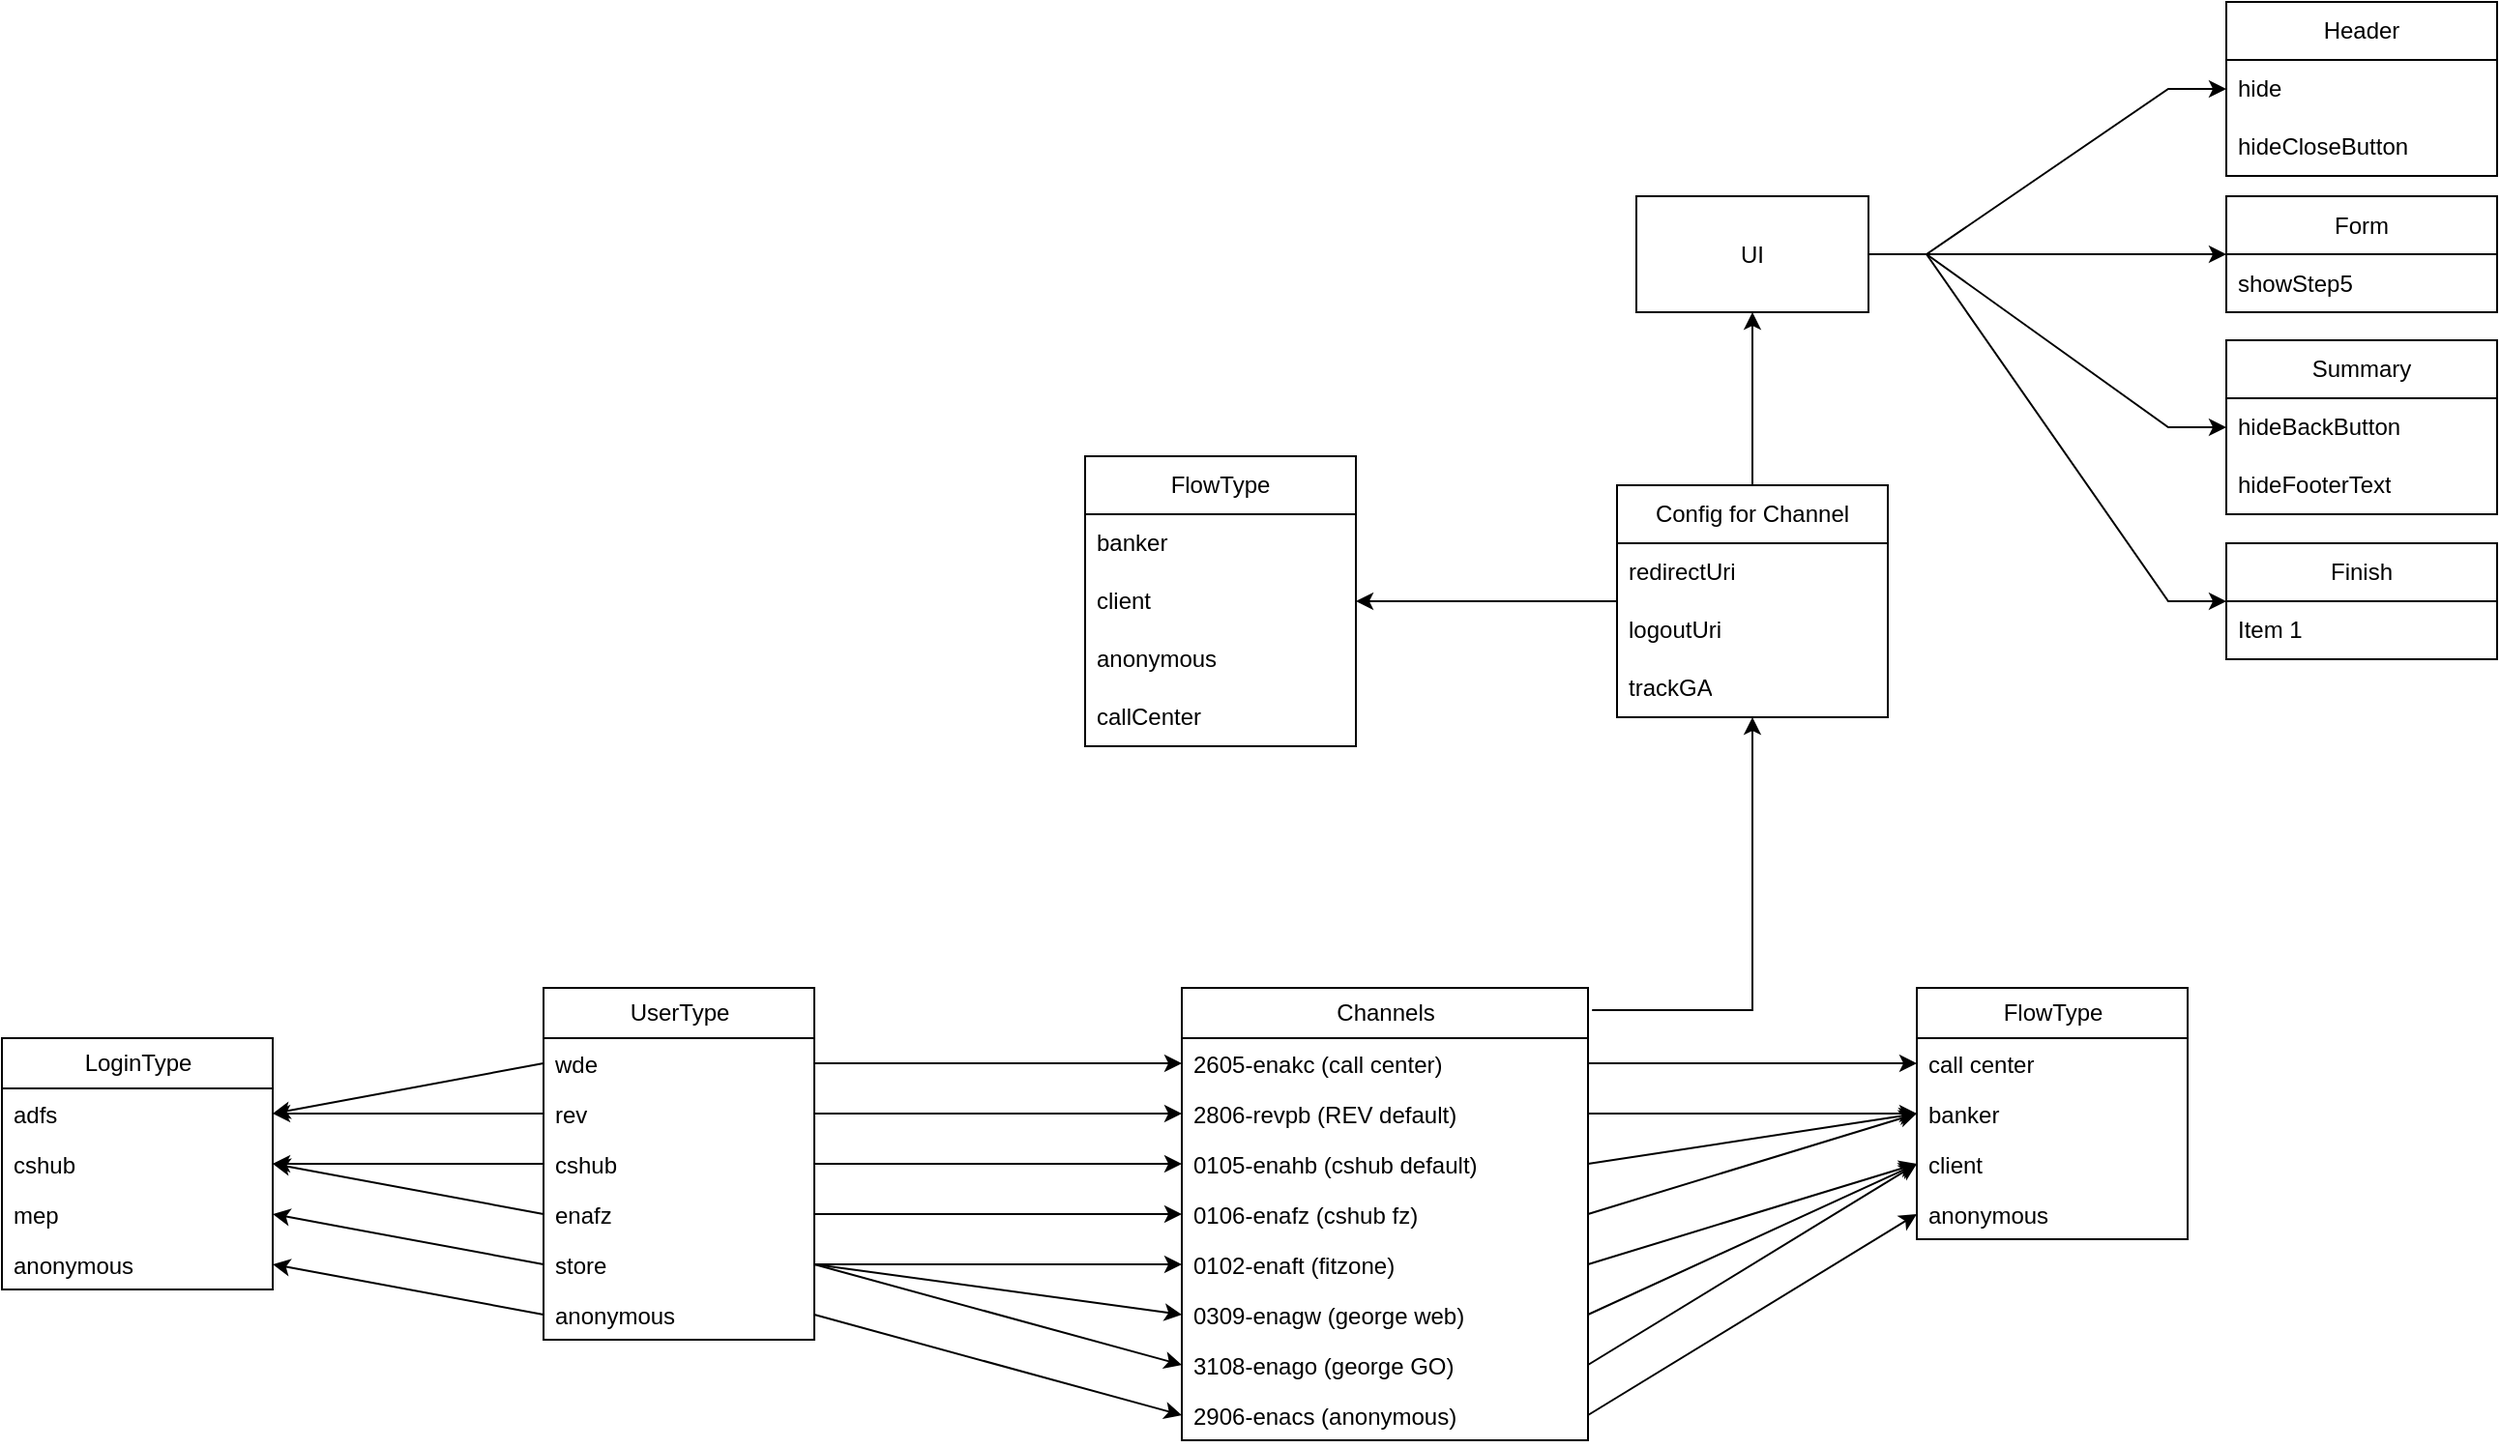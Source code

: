 <mxfile version="21.7.4" type="github">
  <diagram name="Stránka-1" id="3PBPj4A7SnuS5fqXDSdj">
    <mxGraphModel dx="2336" dy="1974" grid="1" gridSize="10" guides="1" tooltips="1" connect="1" arrows="1" fold="1" page="1" pageScale="1" pageWidth="827" pageHeight="1169" math="0" shadow="0">
      <root>
        <mxCell id="0" />
        <mxCell id="1" parent="0" />
        <mxCell id="SjOJlThTYpRyi31LJR5W-23" value="UserType" style="swimlane;fontStyle=0;childLayout=stackLayout;horizontal=1;startSize=26;fillColor=none;horizontalStack=0;resizeParent=1;resizeParentMax=0;resizeLast=0;collapsible=1;marginBottom=0;html=1;" parent="1" vertex="1">
          <mxGeometry x="50" y="210" width="140" height="182" as="geometry">
            <mxRectangle x="80" y="380" width="90" height="30" as="alternateBounds" />
          </mxGeometry>
        </mxCell>
        <mxCell id="SjOJlThTYpRyi31LJR5W-26" value="wde" style="text;strokeColor=none;fillColor=none;align=left;verticalAlign=top;spacingLeft=4;spacingRight=4;overflow=hidden;rotatable=0;points=[[0,0.5],[1,0.5]];portConstraint=eastwest;whiteSpace=wrap;html=1;" parent="SjOJlThTYpRyi31LJR5W-23" vertex="1">
          <mxGeometry y="26" width="140" height="26" as="geometry" />
        </mxCell>
        <mxCell id="SjOJlThTYpRyi31LJR5W-27" value="rev" style="text;strokeColor=none;fillColor=none;align=left;verticalAlign=top;spacingLeft=4;spacingRight=4;overflow=hidden;rotatable=0;points=[[0,0.5],[1,0.5]];portConstraint=eastwest;whiteSpace=wrap;html=1;" parent="SjOJlThTYpRyi31LJR5W-23" vertex="1">
          <mxGeometry y="52" width="140" height="26" as="geometry" />
        </mxCell>
        <mxCell id="SjOJlThTYpRyi31LJR5W-25" value="cshub" style="text;strokeColor=none;fillColor=none;align=left;verticalAlign=top;spacingLeft=4;spacingRight=4;overflow=hidden;rotatable=0;points=[[0,0.5],[1,0.5]];portConstraint=eastwest;whiteSpace=wrap;html=1;" parent="SjOJlThTYpRyi31LJR5W-23" vertex="1">
          <mxGeometry y="78" width="140" height="26" as="geometry" />
        </mxCell>
        <mxCell id="vvUskbsvoKcseMyx_ruH-7" value="enafz" style="text;strokeColor=none;fillColor=none;align=left;verticalAlign=top;spacingLeft=4;spacingRight=4;overflow=hidden;rotatable=0;points=[[0,0.5],[1,0.5]];portConstraint=eastwest;whiteSpace=wrap;html=1;" parent="SjOJlThTYpRyi31LJR5W-23" vertex="1">
          <mxGeometry y="104" width="140" height="26" as="geometry" />
        </mxCell>
        <mxCell id="SjOJlThTYpRyi31LJR5W-24" value="store" style="text;strokeColor=none;fillColor=none;align=left;verticalAlign=top;spacingLeft=4;spacingRight=4;overflow=hidden;rotatable=0;points=[[0,0.5],[1,0.5]];portConstraint=eastwest;whiteSpace=wrap;html=1;" parent="SjOJlThTYpRyi31LJR5W-23" vertex="1">
          <mxGeometry y="130" width="140" height="26" as="geometry" />
        </mxCell>
        <mxCell id="Q2BOVZZJzmIybMUUDZFd-5" value="anonymous" style="text;strokeColor=none;fillColor=none;align=left;verticalAlign=top;spacingLeft=4;spacingRight=4;overflow=hidden;rotatable=0;points=[[0,0.5],[1,0.5]];portConstraint=eastwest;whiteSpace=wrap;html=1;" parent="SjOJlThTYpRyi31LJR5W-23" vertex="1">
          <mxGeometry y="156" width="140" height="26" as="geometry" />
        </mxCell>
        <mxCell id="SjOJlThTYpRyi31LJR5W-28" value="LoginType" style="swimlane;fontStyle=0;childLayout=stackLayout;horizontal=1;startSize=26;fillColor=none;horizontalStack=0;resizeParent=1;resizeParentMax=0;resizeLast=0;collapsible=1;marginBottom=0;html=1;" parent="1" vertex="1">
          <mxGeometry x="-230" y="236" width="140" height="130" as="geometry" />
        </mxCell>
        <mxCell id="SjOJlThTYpRyi31LJR5W-30" value="adfs" style="text;strokeColor=none;fillColor=none;align=left;verticalAlign=top;spacingLeft=4;spacingRight=4;overflow=hidden;rotatable=0;points=[[0,0.5],[1,0.5]];portConstraint=eastwest;whiteSpace=wrap;html=1;" parent="SjOJlThTYpRyi31LJR5W-28" vertex="1">
          <mxGeometry y="26" width="140" height="26" as="geometry" />
        </mxCell>
        <mxCell id="SjOJlThTYpRyi31LJR5W-31" value="cshub" style="text;strokeColor=none;fillColor=none;align=left;verticalAlign=top;spacingLeft=4;spacingRight=4;overflow=hidden;rotatable=0;points=[[0,0.5],[1,0.5]];portConstraint=eastwest;whiteSpace=wrap;html=1;" parent="SjOJlThTYpRyi31LJR5W-28" vertex="1">
          <mxGeometry y="52" width="140" height="26" as="geometry" />
        </mxCell>
        <mxCell id="SjOJlThTYpRyi31LJR5W-29" value="mep" style="text;strokeColor=none;fillColor=none;align=left;verticalAlign=top;spacingLeft=4;spacingRight=4;overflow=hidden;rotatable=0;points=[[0,0.5],[1,0.5]];portConstraint=eastwest;whiteSpace=wrap;html=1;" parent="SjOJlThTYpRyi31LJR5W-28" vertex="1">
          <mxGeometry y="78" width="140" height="26" as="geometry" />
        </mxCell>
        <mxCell id="Q2BOVZZJzmIybMUUDZFd-4" value="anonymous" style="text;strokeColor=none;fillColor=none;align=left;verticalAlign=top;spacingLeft=4;spacingRight=4;overflow=hidden;rotatable=0;points=[[0,0.5],[1,0.5]];portConstraint=eastwest;whiteSpace=wrap;html=1;" parent="SjOJlThTYpRyi31LJR5W-28" vertex="1">
          <mxGeometry y="104" width="140" height="26" as="geometry" />
        </mxCell>
        <mxCell id="SjOJlThTYpRyi31LJR5W-32" value="Channels" style="swimlane;fontStyle=0;childLayout=stackLayout;horizontal=1;startSize=26;fillColor=none;horizontalStack=0;resizeParent=1;resizeParentMax=0;resizeLast=0;collapsible=1;marginBottom=0;html=1;" parent="1" vertex="1">
          <mxGeometry x="380" y="210" width="210" height="234" as="geometry" />
        </mxCell>
        <mxCell id="SjOJlThTYpRyi31LJR5W-37" value="2605-enakc (call center)" style="text;strokeColor=none;fillColor=none;align=left;verticalAlign=top;spacingLeft=4;spacingRight=4;overflow=hidden;rotatable=0;points=[[0,0.5],[1,0.5]];portConstraint=eastwest;whiteSpace=wrap;html=1;" parent="SjOJlThTYpRyi31LJR5W-32" vertex="1">
          <mxGeometry y="26" width="210" height="26" as="geometry" />
        </mxCell>
        <mxCell id="SjOJlThTYpRyi31LJR5W-41" value="2806-revpb (REV default)" style="text;strokeColor=none;fillColor=none;align=left;verticalAlign=top;spacingLeft=4;spacingRight=4;overflow=hidden;rotatable=0;points=[[0,0.5],[1,0.5]];portConstraint=eastwest;whiteSpace=wrap;html=1;" parent="SjOJlThTYpRyi31LJR5W-32" vertex="1">
          <mxGeometry y="52" width="210" height="26" as="geometry" />
        </mxCell>
        <mxCell id="SjOJlThTYpRyi31LJR5W-39" value="0105-enahb (cshub&amp;nbsp;default)" style="text;strokeColor=none;fillColor=none;align=left;verticalAlign=top;spacingLeft=4;spacingRight=4;overflow=hidden;rotatable=0;points=[[0,0.5],[1,0.5]];portConstraint=eastwest;whiteSpace=wrap;html=1;" parent="SjOJlThTYpRyi31LJR5W-32" vertex="1">
          <mxGeometry y="78" width="210" height="26" as="geometry" />
        </mxCell>
        <mxCell id="SjOJlThTYpRyi31LJR5W-40" value="0106-enafz (cshub fz)" style="text;strokeColor=none;fillColor=none;align=left;verticalAlign=top;spacingLeft=4;spacingRight=4;overflow=hidden;rotatable=0;points=[[0,0.5],[1,0.5]];portConstraint=eastwest;whiteSpace=wrap;html=1;" parent="SjOJlThTYpRyi31LJR5W-32" vertex="1">
          <mxGeometry y="104" width="210" height="26" as="geometry" />
        </mxCell>
        <mxCell id="SjOJlThTYpRyi31LJR5W-33" value="0102-enaft (fitzone)" style="text;strokeColor=none;fillColor=none;align=left;verticalAlign=top;spacingLeft=4;spacingRight=4;overflow=hidden;rotatable=0;points=[[0,0.5],[1,0.5]];portConstraint=eastwest;whiteSpace=wrap;html=1;" parent="SjOJlThTYpRyi31LJR5W-32" vertex="1">
          <mxGeometry y="130" width="210" height="26" as="geometry" />
        </mxCell>
        <mxCell id="SjOJlThTYpRyi31LJR5W-34" value="0309-enagw (george web)" style="text;strokeColor=none;fillColor=none;align=left;verticalAlign=top;spacingLeft=4;spacingRight=4;overflow=hidden;rotatable=0;points=[[0,0.5],[1,0.5]];portConstraint=eastwest;whiteSpace=wrap;html=1;" parent="SjOJlThTYpRyi31LJR5W-32" vertex="1">
          <mxGeometry y="156" width="210" height="26" as="geometry" />
        </mxCell>
        <mxCell id="SjOJlThTYpRyi31LJR5W-35" value="3108-enago (george GO)" style="text;strokeColor=none;fillColor=none;align=left;verticalAlign=top;spacingLeft=4;spacingRight=4;overflow=hidden;rotatable=0;points=[[0,0.5],[1,0.5]];portConstraint=eastwest;whiteSpace=wrap;html=1;" parent="SjOJlThTYpRyi31LJR5W-32" vertex="1">
          <mxGeometry y="182" width="210" height="26" as="geometry" />
        </mxCell>
        <mxCell id="SjOJlThTYpRyi31LJR5W-36" value="2906-enacs (anonymous)" style="text;strokeColor=none;fillColor=none;align=left;verticalAlign=top;spacingLeft=4;spacingRight=4;overflow=hidden;rotatable=0;points=[[0,0.5],[1,0.5]];portConstraint=eastwest;whiteSpace=wrap;html=1;" parent="SjOJlThTYpRyi31LJR5W-32" vertex="1">
          <mxGeometry y="208" width="210" height="26" as="geometry" />
        </mxCell>
        <mxCell id="Q2BOVZZJzmIybMUUDZFd-3" value="" style="edgeStyle=orthogonalEdgeStyle;rounded=0;orthogonalLoop=1;jettySize=auto;html=1;exitX=1.01;exitY=0.049;exitDx=0;exitDy=0;exitPerimeter=0;" parent="1" source="SjOJlThTYpRyi31LJR5W-32" target="dvN6BULuj6MkzKKFIKqG-23" edge="1">
          <mxGeometry relative="1" as="geometry">
            <mxPoint x="675.053" y="89" as="targetPoint" />
          </mxGeometry>
        </mxCell>
        <mxCell id="SjOJlThTYpRyi31LJR5W-43" value="FlowType" style="swimlane;fontStyle=0;childLayout=stackLayout;horizontal=1;startSize=26;fillColor=none;horizontalStack=0;resizeParent=1;resizeParentMax=0;resizeLast=0;collapsible=1;marginBottom=0;html=1;" parent="1" vertex="1">
          <mxGeometry x="760" y="210" width="140" height="130" as="geometry">
            <mxRectangle x="760" y="210" width="90" height="30" as="alternateBounds" />
          </mxGeometry>
        </mxCell>
        <mxCell id="SjOJlThTYpRyi31LJR5W-46" value="call center" style="text;strokeColor=none;fillColor=none;align=left;verticalAlign=top;spacingLeft=4;spacingRight=4;overflow=hidden;rotatable=0;points=[[0,0.5],[1,0.5]];portConstraint=eastwest;whiteSpace=wrap;html=1;" parent="SjOJlThTYpRyi31LJR5W-43" vertex="1">
          <mxGeometry y="26" width="140" height="26" as="geometry" />
        </mxCell>
        <mxCell id="SjOJlThTYpRyi31LJR5W-44" value="banker" style="text;strokeColor=none;fillColor=none;align=left;verticalAlign=top;spacingLeft=4;spacingRight=4;overflow=hidden;rotatable=0;points=[[0,0.5],[1,0.5]];portConstraint=eastwest;whiteSpace=wrap;html=1;" parent="SjOJlThTYpRyi31LJR5W-43" vertex="1">
          <mxGeometry y="52" width="140" height="26" as="geometry" />
        </mxCell>
        <mxCell id="SjOJlThTYpRyi31LJR5W-47" value="client" style="text;strokeColor=none;fillColor=none;align=left;verticalAlign=top;spacingLeft=4;spacingRight=4;overflow=hidden;rotatable=0;points=[[0,0.5],[1,0.5]];portConstraint=eastwest;whiteSpace=wrap;html=1;" parent="SjOJlThTYpRyi31LJR5W-43" vertex="1">
          <mxGeometry y="78" width="140" height="26" as="geometry" />
        </mxCell>
        <mxCell id="dvN6BULuj6MkzKKFIKqG-35" value="anonymous" style="text;strokeColor=none;fillColor=none;align=left;verticalAlign=top;spacingLeft=4;spacingRight=4;overflow=hidden;rotatable=0;points=[[0,0.5],[1,0.5]];portConstraint=eastwest;whiteSpace=wrap;html=1;" vertex="1" parent="SjOJlThTYpRyi31LJR5W-43">
          <mxGeometry y="104" width="140" height="26" as="geometry" />
        </mxCell>
        <mxCell id="SjOJlThTYpRyi31LJR5W-49" value="" style="endArrow=classic;html=1;rounded=0;entryX=0;entryY=0.5;entryDx=0;entryDy=0;exitX=1;exitY=0.5;exitDx=0;exitDy=0;" parent="1" source="SjOJlThTYpRyi31LJR5W-33" target="SjOJlThTYpRyi31LJR5W-47" edge="1">
          <mxGeometry width="50" height="50" relative="1" as="geometry">
            <mxPoint x="370" y="180" as="sourcePoint" />
            <mxPoint x="550" y="100" as="targetPoint" />
          </mxGeometry>
        </mxCell>
        <mxCell id="SjOJlThTYpRyi31LJR5W-50" value="" style="endArrow=classic;html=1;rounded=0;entryX=1;entryY=0.5;entryDx=0;entryDy=0;exitX=0;exitY=0.5;exitDx=0;exitDy=0;" parent="1" source="SjOJlThTYpRyi31LJR5W-24" target="SjOJlThTYpRyi31LJR5W-29" edge="1">
          <mxGeometry width="50" height="50" relative="1" as="geometry">
            <mxPoint x="370" y="180" as="sourcePoint" />
            <mxPoint x="420" y="130" as="targetPoint" />
          </mxGeometry>
        </mxCell>
        <mxCell id="SjOJlThTYpRyi31LJR5W-51" value="" style="endArrow=classic;html=1;rounded=0;exitX=1;exitY=0.5;exitDx=0;exitDy=0;entryX=0;entryY=0.5;entryDx=0;entryDy=0;" parent="1" source="SjOJlThTYpRyi31LJR5W-34" target="SjOJlThTYpRyi31LJR5W-47" edge="1">
          <mxGeometry width="50" height="50" relative="1" as="geometry">
            <mxPoint x="370" y="220" as="sourcePoint" />
            <mxPoint x="420" y="170" as="targetPoint" />
          </mxGeometry>
        </mxCell>
        <mxCell id="SjOJlThTYpRyi31LJR5W-52" value="" style="endArrow=classic;html=1;rounded=0;exitX=1;exitY=0.5;exitDx=0;exitDy=0;entryX=0;entryY=0.5;entryDx=0;entryDy=0;" parent="1" source="SjOJlThTYpRyi31LJR5W-35" target="SjOJlThTYpRyi31LJR5W-47" edge="1">
          <mxGeometry width="50" height="50" relative="1" as="geometry">
            <mxPoint x="370" y="220" as="sourcePoint" />
            <mxPoint x="720" y="379" as="targetPoint" />
          </mxGeometry>
        </mxCell>
        <mxCell id="SjOJlThTYpRyi31LJR5W-53" value="" style="endArrow=classic;html=1;rounded=0;entryX=0;entryY=0.5;entryDx=0;entryDy=0;exitX=1;exitY=0.5;exitDx=0;exitDy=0;" parent="1" source="SjOJlThTYpRyi31LJR5W-37" target="SjOJlThTYpRyi31LJR5W-46" edge="1">
          <mxGeometry width="50" height="50" relative="1" as="geometry">
            <mxPoint x="370" y="220" as="sourcePoint" />
            <mxPoint x="420" y="170" as="targetPoint" />
          </mxGeometry>
        </mxCell>
        <mxCell id="SjOJlThTYpRyi31LJR5W-54" value="" style="endArrow=classic;html=1;rounded=0;entryX=0;entryY=0.5;entryDx=0;entryDy=0;exitX=1;exitY=0.5;exitDx=0;exitDy=0;" parent="1" source="SjOJlThTYpRyi31LJR5W-39" target="SjOJlThTYpRyi31LJR5W-44" edge="1">
          <mxGeometry width="50" height="50" relative="1" as="geometry">
            <mxPoint x="370" y="220" as="sourcePoint" />
            <mxPoint x="420" y="170" as="targetPoint" />
          </mxGeometry>
        </mxCell>
        <mxCell id="SjOJlThTYpRyi31LJR5W-55" value="" style="endArrow=classic;html=1;rounded=0;entryX=0;entryY=0.5;entryDx=0;entryDy=0;exitX=1;exitY=0.5;exitDx=0;exitDy=0;" parent="1" source="SjOJlThTYpRyi31LJR5W-41" target="SjOJlThTYpRyi31LJR5W-44" edge="1">
          <mxGeometry width="50" height="50" relative="1" as="geometry">
            <mxPoint x="370" y="220" as="sourcePoint" />
            <mxPoint x="720" y="275" as="targetPoint" />
          </mxGeometry>
        </mxCell>
        <mxCell id="SjOJlThTYpRyi31LJR5W-57" value="" style="endArrow=classic;html=1;rounded=0;exitX=0;exitY=0.5;exitDx=0;exitDy=0;entryX=1;entryY=0.5;entryDx=0;entryDy=0;" parent="1" source="SjOJlThTYpRyi31LJR5W-25" target="SjOJlThTYpRyi31LJR5W-31" edge="1">
          <mxGeometry width="50" height="50" relative="1" as="geometry">
            <mxPoint x="370" y="220" as="sourcePoint" />
            <mxPoint x="420" y="170" as="targetPoint" />
          </mxGeometry>
        </mxCell>
        <mxCell id="SjOJlThTYpRyi31LJR5W-58" value="" style="endArrow=classic;html=1;rounded=0;exitX=0;exitY=0.5;exitDx=0;exitDy=0;entryX=1;entryY=0.5;entryDx=0;entryDy=0;" parent="1" source="SjOJlThTYpRyi31LJR5W-26" target="SjOJlThTYpRyi31LJR5W-30" edge="1">
          <mxGeometry width="50" height="50" relative="1" as="geometry">
            <mxPoint x="370" y="220" as="sourcePoint" />
            <mxPoint x="420" y="170" as="targetPoint" />
          </mxGeometry>
        </mxCell>
        <mxCell id="SjOJlThTYpRyi31LJR5W-59" value="" style="endArrow=classic;html=1;rounded=0;exitX=0;exitY=0.5;exitDx=0;exitDy=0;entryX=1;entryY=0.5;entryDx=0;entryDy=0;" parent="1" source="SjOJlThTYpRyi31LJR5W-27" target="SjOJlThTYpRyi31LJR5W-30" edge="1">
          <mxGeometry width="50" height="50" relative="1" as="geometry">
            <mxPoint x="370" y="220" as="sourcePoint" />
            <mxPoint x="420" y="170" as="targetPoint" />
          </mxGeometry>
        </mxCell>
        <mxCell id="MxuI9KtcCYeFHCrBHjSj-1" value="" style="endArrow=classic;html=1;rounded=0;entryX=0;entryY=0.5;entryDx=0;entryDy=0;exitX=1;exitY=0.5;exitDx=0;exitDy=0;" parent="1" source="SjOJlThTYpRyi31LJR5W-24" target="SjOJlThTYpRyi31LJR5W-35" edge="1">
          <mxGeometry width="50" height="50" relative="1" as="geometry">
            <mxPoint x="160" y="420" as="sourcePoint" />
            <mxPoint x="210" y="370" as="targetPoint" />
          </mxGeometry>
        </mxCell>
        <mxCell id="MxuI9KtcCYeFHCrBHjSj-2" value="" style="endArrow=classic;html=1;rounded=0;entryX=0;entryY=0.5;entryDx=0;entryDy=0;exitX=1;exitY=0.5;exitDx=0;exitDy=0;" parent="1" source="SjOJlThTYpRyi31LJR5W-24" target="SjOJlThTYpRyi31LJR5W-34" edge="1">
          <mxGeometry width="50" height="50" relative="1" as="geometry">
            <mxPoint x="160" y="420" as="sourcePoint" />
            <mxPoint x="210" y="370" as="targetPoint" />
          </mxGeometry>
        </mxCell>
        <mxCell id="MxuI9KtcCYeFHCrBHjSj-3" value="" style="endArrow=classic;html=1;rounded=0;entryX=0;entryY=0.5;entryDx=0;entryDy=0;exitX=1;exitY=0.5;exitDx=0;exitDy=0;" parent="1" source="SjOJlThTYpRyi31LJR5W-24" target="SjOJlThTYpRyi31LJR5W-33" edge="1">
          <mxGeometry width="50" height="50" relative="1" as="geometry">
            <mxPoint x="160" y="420" as="sourcePoint" />
            <mxPoint x="210" y="370" as="targetPoint" />
          </mxGeometry>
        </mxCell>
        <mxCell id="MxuI9KtcCYeFHCrBHjSj-5" value="" style="endArrow=classic;html=1;rounded=0;exitX=1;exitY=0.5;exitDx=0;exitDy=0;entryX=0;entryY=0.5;entryDx=0;entryDy=0;" parent="1" source="SjOJlThTYpRyi31LJR5W-26" target="SjOJlThTYpRyi31LJR5W-37" edge="1">
          <mxGeometry width="50" height="50" relative="1" as="geometry">
            <mxPoint x="160" y="420" as="sourcePoint" />
            <mxPoint x="210" y="370" as="targetPoint" />
          </mxGeometry>
        </mxCell>
        <mxCell id="MxuI9KtcCYeFHCrBHjSj-6" value="" style="endArrow=classic;html=1;rounded=0;entryX=0;entryY=0.5;entryDx=0;entryDy=0;exitX=1;exitY=0.5;exitDx=0;exitDy=0;" parent="1" source="SjOJlThTYpRyi31LJR5W-27" target="SjOJlThTYpRyi31LJR5W-41" edge="1">
          <mxGeometry width="50" height="50" relative="1" as="geometry">
            <mxPoint x="160" y="420" as="sourcePoint" />
            <mxPoint x="210" y="370" as="targetPoint" />
          </mxGeometry>
        </mxCell>
        <mxCell id="MxuI9KtcCYeFHCrBHjSj-7" value="" style="endArrow=classic;html=1;rounded=0;entryX=0;entryY=0.5;entryDx=0;entryDy=0;exitX=1;exitY=0.5;exitDx=0;exitDy=0;" parent="1" source="SjOJlThTYpRyi31LJR5W-25" target="SjOJlThTYpRyi31LJR5W-39" edge="1">
          <mxGeometry width="50" height="50" relative="1" as="geometry">
            <mxPoint x="160" y="420" as="sourcePoint" />
            <mxPoint x="210" y="370" as="targetPoint" />
          </mxGeometry>
        </mxCell>
        <mxCell id="vvUskbsvoKcseMyx_ruH-3" value="" style="endArrow=classic;html=1;rounded=0;exitX=1;exitY=0.5;exitDx=0;exitDy=0;entryX=0;entryY=0.5;entryDx=0;entryDy=0;" parent="1" source="vvUskbsvoKcseMyx_ruH-7" target="SjOJlThTYpRyi31LJR5W-40" edge="1">
          <mxGeometry width="50" height="50" relative="1" as="geometry">
            <mxPoint x="340" y="420" as="sourcePoint" />
            <mxPoint x="390" y="370" as="targetPoint" />
          </mxGeometry>
        </mxCell>
        <mxCell id="vvUskbsvoKcseMyx_ruH-4" value="" style="endArrow=classic;html=1;rounded=0;entryX=0;entryY=0.5;entryDx=0;entryDy=0;exitX=1;exitY=0.5;exitDx=0;exitDy=0;" parent="1" source="SjOJlThTYpRyi31LJR5W-40" target="SjOJlThTYpRyi31LJR5W-44" edge="1">
          <mxGeometry width="50" height="50" relative="1" as="geometry">
            <mxPoint x="340" y="420" as="sourcePoint" />
            <mxPoint x="390" y="370" as="targetPoint" />
          </mxGeometry>
        </mxCell>
        <mxCell id="vvUskbsvoKcseMyx_ruH-8" value="" style="endArrow=classic;html=1;rounded=0;entryX=1;entryY=0.5;entryDx=0;entryDy=0;exitX=0;exitY=0.5;exitDx=0;exitDy=0;" parent="1" source="vvUskbsvoKcseMyx_ruH-7" target="SjOJlThTYpRyi31LJR5W-31" edge="1">
          <mxGeometry width="50" height="50" relative="1" as="geometry">
            <mxPoint x="340" y="420" as="sourcePoint" />
            <mxPoint x="50" y="490" as="targetPoint" />
          </mxGeometry>
        </mxCell>
        <mxCell id="dvN6BULuj6MkzKKFIKqG-16" value="" style="edgeStyle=orthogonalEdgeStyle;rounded=0;orthogonalLoop=1;jettySize=auto;html=1;" edge="1" parent="1" source="dvN6BULuj6MkzKKFIKqG-23" target="dvN6BULuj6MkzKKFIKqG-15">
          <mxGeometry relative="1" as="geometry">
            <mxPoint x="600" y="-20" as="sourcePoint" />
          </mxGeometry>
        </mxCell>
        <mxCell id="Q2BOVZZJzmIybMUUDZFd-6" value="" style="endArrow=classic;html=1;rounded=0;entryX=1;entryY=0.5;entryDx=0;entryDy=0;exitX=0;exitY=0.5;exitDx=0;exitDy=0;" parent="1" source="Q2BOVZZJzmIybMUUDZFd-5" target="Q2BOVZZJzmIybMUUDZFd-4" edge="1">
          <mxGeometry width="50" height="50" relative="1" as="geometry">
            <mxPoint x="390" y="320" as="sourcePoint" />
            <mxPoint x="90" y="660" as="targetPoint" />
          </mxGeometry>
        </mxCell>
        <mxCell id="Q2BOVZZJzmIybMUUDZFd-8" value="" style="endArrow=classic;html=1;rounded=0;entryX=0;entryY=0.5;entryDx=0;entryDy=0;exitX=1;exitY=0.5;exitDx=0;exitDy=0;" parent="1" source="Q2BOVZZJzmIybMUUDZFd-5" target="SjOJlThTYpRyi31LJR5W-36" edge="1">
          <mxGeometry width="50" height="50" relative="1" as="geometry">
            <mxPoint x="390" y="320" as="sourcePoint" />
            <mxPoint x="370" y="483.0" as="targetPoint" />
          </mxGeometry>
        </mxCell>
        <mxCell id="Q2BOVZZJzmIybMUUDZFd-9" value="" style="endArrow=classic;html=1;rounded=0;entryX=0;entryY=0.5;entryDx=0;entryDy=0;exitX=1;exitY=0.5;exitDx=0;exitDy=0;" parent="1" source="SjOJlThTYpRyi31LJR5W-36" target="dvN6BULuj6MkzKKFIKqG-35" edge="1">
          <mxGeometry width="50" height="50" relative="1" as="geometry">
            <mxPoint x="580" y="483.0" as="sourcePoint" />
            <mxPoint x="440" y="270" as="targetPoint" />
          </mxGeometry>
        </mxCell>
        <mxCell id="dvN6BULuj6MkzKKFIKqG-10" value="Summary" style="swimlane;fontStyle=0;childLayout=stackLayout;horizontal=1;startSize=30;horizontalStack=0;resizeParent=1;resizeParentMax=0;resizeLast=0;collapsible=1;marginBottom=0;whiteSpace=wrap;html=1;" vertex="1" parent="1">
          <mxGeometry x="920" y="-125" width="140" height="90" as="geometry" />
        </mxCell>
        <mxCell id="dvN6BULuj6MkzKKFIKqG-12" value="hideBackButton" style="text;strokeColor=none;fillColor=none;align=left;verticalAlign=middle;spacingLeft=4;spacingRight=4;overflow=hidden;points=[[0,0.5],[1,0.5]];portConstraint=eastwest;rotatable=0;whiteSpace=wrap;html=1;" vertex="1" parent="dvN6BULuj6MkzKKFIKqG-10">
          <mxGeometry y="30" width="140" height="30" as="geometry" />
        </mxCell>
        <mxCell id="dvN6BULuj6MkzKKFIKqG-42" value="hideFooterText" style="text;strokeColor=none;fillColor=none;align=left;verticalAlign=middle;spacingLeft=4;spacingRight=4;overflow=hidden;points=[[0,0.5],[1,0.5]];portConstraint=eastwest;rotatable=0;whiteSpace=wrap;html=1;" vertex="1" parent="dvN6BULuj6MkzKKFIKqG-10">
          <mxGeometry y="60" width="140" height="30" as="geometry" />
        </mxCell>
        <mxCell id="dvN6BULuj6MkzKKFIKqG-17" style="edgeStyle=entityRelationEdgeStyle;rounded=0;orthogonalLoop=1;jettySize=auto;html=1;exitX=1;exitY=0.5;exitDx=0;exitDy=0;" edge="1" parent="1" source="dvN6BULuj6MkzKKFIKqG-15" target="dvN6BULuj6MkzKKFIKqG-10">
          <mxGeometry relative="1" as="geometry" />
        </mxCell>
        <mxCell id="dvN6BULuj6MkzKKFIKqG-22" style="edgeStyle=entityRelationEdgeStyle;rounded=0;orthogonalLoop=1;jettySize=auto;html=1;exitX=1;exitY=0.5;exitDx=0;exitDy=0;" edge="1" parent="1" source="dvN6BULuj6MkzKKFIKqG-15" target="dvN6BULuj6MkzKKFIKqG-18">
          <mxGeometry relative="1" as="geometry" />
        </mxCell>
        <mxCell id="dvN6BULuj6MkzKKFIKqG-15" value="UI" style="whiteSpace=wrap;html=1;fillColor=none;fontStyle=0;startSize=26;" vertex="1" parent="1">
          <mxGeometry x="615" y="-199.5" width="120" height="60" as="geometry" />
        </mxCell>
        <mxCell id="dvN6BULuj6MkzKKFIKqG-18" value="Header" style="swimlane;fontStyle=0;childLayout=stackLayout;horizontal=1;startSize=30;horizontalStack=0;resizeParent=1;resizeParentMax=0;resizeLast=0;collapsible=1;marginBottom=0;whiteSpace=wrap;html=1;" vertex="1" parent="1">
          <mxGeometry x="920" y="-300" width="140" height="90" as="geometry" />
        </mxCell>
        <mxCell id="dvN6BULuj6MkzKKFIKqG-19" value="hide" style="text;strokeColor=none;fillColor=none;align=left;verticalAlign=middle;spacingLeft=4;spacingRight=4;overflow=hidden;points=[[0,0.5],[1,0.5]];portConstraint=eastwest;rotatable=0;whiteSpace=wrap;html=1;" vertex="1" parent="dvN6BULuj6MkzKKFIKqG-18">
          <mxGeometry y="30" width="140" height="30" as="geometry" />
        </mxCell>
        <mxCell id="dvN6BULuj6MkzKKFIKqG-20" value="hideCloseButton" style="text;strokeColor=none;fillColor=none;align=left;verticalAlign=middle;spacingLeft=4;spacingRight=4;overflow=hidden;points=[[0,0.5],[1,0.5]];portConstraint=eastwest;rotatable=0;whiteSpace=wrap;html=1;" vertex="1" parent="dvN6BULuj6MkzKKFIKqG-18">
          <mxGeometry y="60" width="140" height="30" as="geometry" />
        </mxCell>
        <mxCell id="dvN6BULuj6MkzKKFIKqG-30" value="" style="edgeStyle=orthogonalEdgeStyle;rounded=0;orthogonalLoop=1;jettySize=auto;html=1;" edge="1" parent="1" source="dvN6BULuj6MkzKKFIKqG-23" target="dvN6BULuj6MkzKKFIKqG-31">
          <mxGeometry relative="1" as="geometry">
            <mxPoint x="835" y="10" as="targetPoint" />
          </mxGeometry>
        </mxCell>
        <mxCell id="dvN6BULuj6MkzKKFIKqG-23" value="Config for Channel" style="swimlane;fontStyle=0;childLayout=stackLayout;horizontal=1;startSize=30;horizontalStack=0;resizeParent=1;resizeParentMax=0;resizeLast=0;collapsible=1;marginBottom=0;whiteSpace=wrap;html=1;" vertex="1" parent="1">
          <mxGeometry x="605" y="-50" width="140" height="120" as="geometry" />
        </mxCell>
        <mxCell id="dvN6BULuj6MkzKKFIKqG-24" value="redirectUri" style="text;strokeColor=none;fillColor=none;align=left;verticalAlign=middle;spacingLeft=4;spacingRight=4;overflow=hidden;points=[[0,0.5],[1,0.5]];portConstraint=eastwest;rotatable=0;whiteSpace=wrap;html=1;" vertex="1" parent="dvN6BULuj6MkzKKFIKqG-23">
          <mxGeometry y="30" width="140" height="30" as="geometry" />
        </mxCell>
        <mxCell id="dvN6BULuj6MkzKKFIKqG-25" value="logoutUri" style="text;strokeColor=none;fillColor=none;align=left;verticalAlign=middle;spacingLeft=4;spacingRight=4;overflow=hidden;points=[[0,0.5],[1,0.5]];portConstraint=eastwest;rotatable=0;whiteSpace=wrap;html=1;" vertex="1" parent="dvN6BULuj6MkzKKFIKqG-23">
          <mxGeometry y="60" width="140" height="30" as="geometry" />
        </mxCell>
        <mxCell id="dvN6BULuj6MkzKKFIKqG-26" value="trackGA" style="text;strokeColor=none;fillColor=none;align=left;verticalAlign=middle;spacingLeft=4;spacingRight=4;overflow=hidden;points=[[0,0.5],[1,0.5]];portConstraint=eastwest;rotatable=0;whiteSpace=wrap;html=1;" vertex="1" parent="dvN6BULuj6MkzKKFIKqG-23">
          <mxGeometry y="90" width="140" height="30" as="geometry" />
        </mxCell>
        <mxCell id="dvN6BULuj6MkzKKFIKqG-31" value="FlowType" style="swimlane;fontStyle=0;childLayout=stackLayout;horizontal=1;startSize=30;horizontalStack=0;resizeParent=1;resizeParentMax=0;resizeLast=0;collapsible=1;marginBottom=0;whiteSpace=wrap;html=1;" vertex="1" parent="1">
          <mxGeometry x="330" y="-65" width="140" height="150" as="geometry" />
        </mxCell>
        <mxCell id="dvN6BULuj6MkzKKFIKqG-32" value="banker" style="text;strokeColor=none;fillColor=none;align=left;verticalAlign=middle;spacingLeft=4;spacingRight=4;overflow=hidden;points=[[0,0.5],[1,0.5]];portConstraint=eastwest;rotatable=0;whiteSpace=wrap;html=1;" vertex="1" parent="dvN6BULuj6MkzKKFIKqG-31">
          <mxGeometry y="30" width="140" height="30" as="geometry" />
        </mxCell>
        <mxCell id="dvN6BULuj6MkzKKFIKqG-33" value="client" style="text;strokeColor=none;fillColor=none;align=left;verticalAlign=middle;spacingLeft=4;spacingRight=4;overflow=hidden;points=[[0,0.5],[1,0.5]];portConstraint=eastwest;rotatable=0;whiteSpace=wrap;html=1;" vertex="1" parent="dvN6BULuj6MkzKKFIKqG-31">
          <mxGeometry y="60" width="140" height="30" as="geometry" />
        </mxCell>
        <mxCell id="dvN6BULuj6MkzKKFIKqG-34" value="anonymous" style="text;strokeColor=none;fillColor=none;align=left;verticalAlign=middle;spacingLeft=4;spacingRight=4;overflow=hidden;points=[[0,0.5],[1,0.5]];portConstraint=eastwest;rotatable=0;whiteSpace=wrap;html=1;" vertex="1" parent="dvN6BULuj6MkzKKFIKqG-31">
          <mxGeometry y="90" width="140" height="30" as="geometry" />
        </mxCell>
        <mxCell id="dvN6BULuj6MkzKKFIKqG-36" value="callCenter" style="text;strokeColor=none;fillColor=none;align=left;verticalAlign=middle;spacingLeft=4;spacingRight=4;overflow=hidden;points=[[0,0.5],[1,0.5]];portConstraint=eastwest;rotatable=0;whiteSpace=wrap;html=1;" vertex="1" parent="dvN6BULuj6MkzKKFIKqG-31">
          <mxGeometry y="120" width="140" height="30" as="geometry" />
        </mxCell>
        <mxCell id="dvN6BULuj6MkzKKFIKqG-37" value="Form" style="swimlane;fontStyle=0;childLayout=stackLayout;horizontal=1;startSize=30;horizontalStack=0;resizeParent=1;resizeParentMax=0;resizeLast=0;collapsible=1;marginBottom=0;whiteSpace=wrap;html=1;" vertex="1" parent="1">
          <mxGeometry x="920" y="-199.5" width="140" height="60" as="geometry" />
        </mxCell>
        <mxCell id="dvN6BULuj6MkzKKFIKqG-38" value="showStep5" style="text;strokeColor=none;fillColor=none;align=left;verticalAlign=middle;spacingLeft=4;spacingRight=4;overflow=hidden;points=[[0,0.5],[1,0.5]];portConstraint=eastwest;rotatable=0;whiteSpace=wrap;html=1;" vertex="1" parent="dvN6BULuj6MkzKKFIKqG-37">
          <mxGeometry y="30" width="140" height="30" as="geometry" />
        </mxCell>
        <mxCell id="dvN6BULuj6MkzKKFIKqG-41" value="" style="endArrow=classic;html=1;rounded=0;exitX=1;exitY=0.5;exitDx=0;exitDy=0;edgeStyle=entityRelationEdgeStyle;" edge="1" parent="1" source="dvN6BULuj6MkzKKFIKqG-15" target="dvN6BULuj6MkzKKFIKqG-37">
          <mxGeometry width="50" height="50" relative="1" as="geometry">
            <mxPoint x="680" y="130" as="sourcePoint" />
            <mxPoint x="730" y="80" as="targetPoint" />
          </mxGeometry>
        </mxCell>
        <mxCell id="dvN6BULuj6MkzKKFIKqG-43" value="Finish" style="swimlane;fontStyle=0;childLayout=stackLayout;horizontal=1;startSize=30;horizontalStack=0;resizeParent=1;resizeParentMax=0;resizeLast=0;collapsible=1;marginBottom=0;whiteSpace=wrap;html=1;" vertex="1" parent="1">
          <mxGeometry x="920" y="-20" width="140" height="60" as="geometry" />
        </mxCell>
        <mxCell id="dvN6BULuj6MkzKKFIKqG-44" value="Item 1" style="text;strokeColor=none;fillColor=none;align=left;verticalAlign=middle;spacingLeft=4;spacingRight=4;overflow=hidden;points=[[0,0.5],[1,0.5]];portConstraint=eastwest;rotatable=0;whiteSpace=wrap;html=1;" vertex="1" parent="dvN6BULuj6MkzKKFIKqG-43">
          <mxGeometry y="30" width="140" height="30" as="geometry" />
        </mxCell>
        <mxCell id="dvN6BULuj6MkzKKFIKqG-47" value="" style="endArrow=classic;html=1;rounded=0;exitX=1;exitY=0.5;exitDx=0;exitDy=0;edgeStyle=entityRelationEdgeStyle;" edge="1" parent="1" source="dvN6BULuj6MkzKKFIKqG-15" target="dvN6BULuj6MkzKKFIKqG-43">
          <mxGeometry width="50" height="50" relative="1" as="geometry">
            <mxPoint x="520" y="40" as="sourcePoint" />
            <mxPoint x="570" y="-10" as="targetPoint" />
          </mxGeometry>
        </mxCell>
      </root>
    </mxGraphModel>
  </diagram>
</mxfile>
